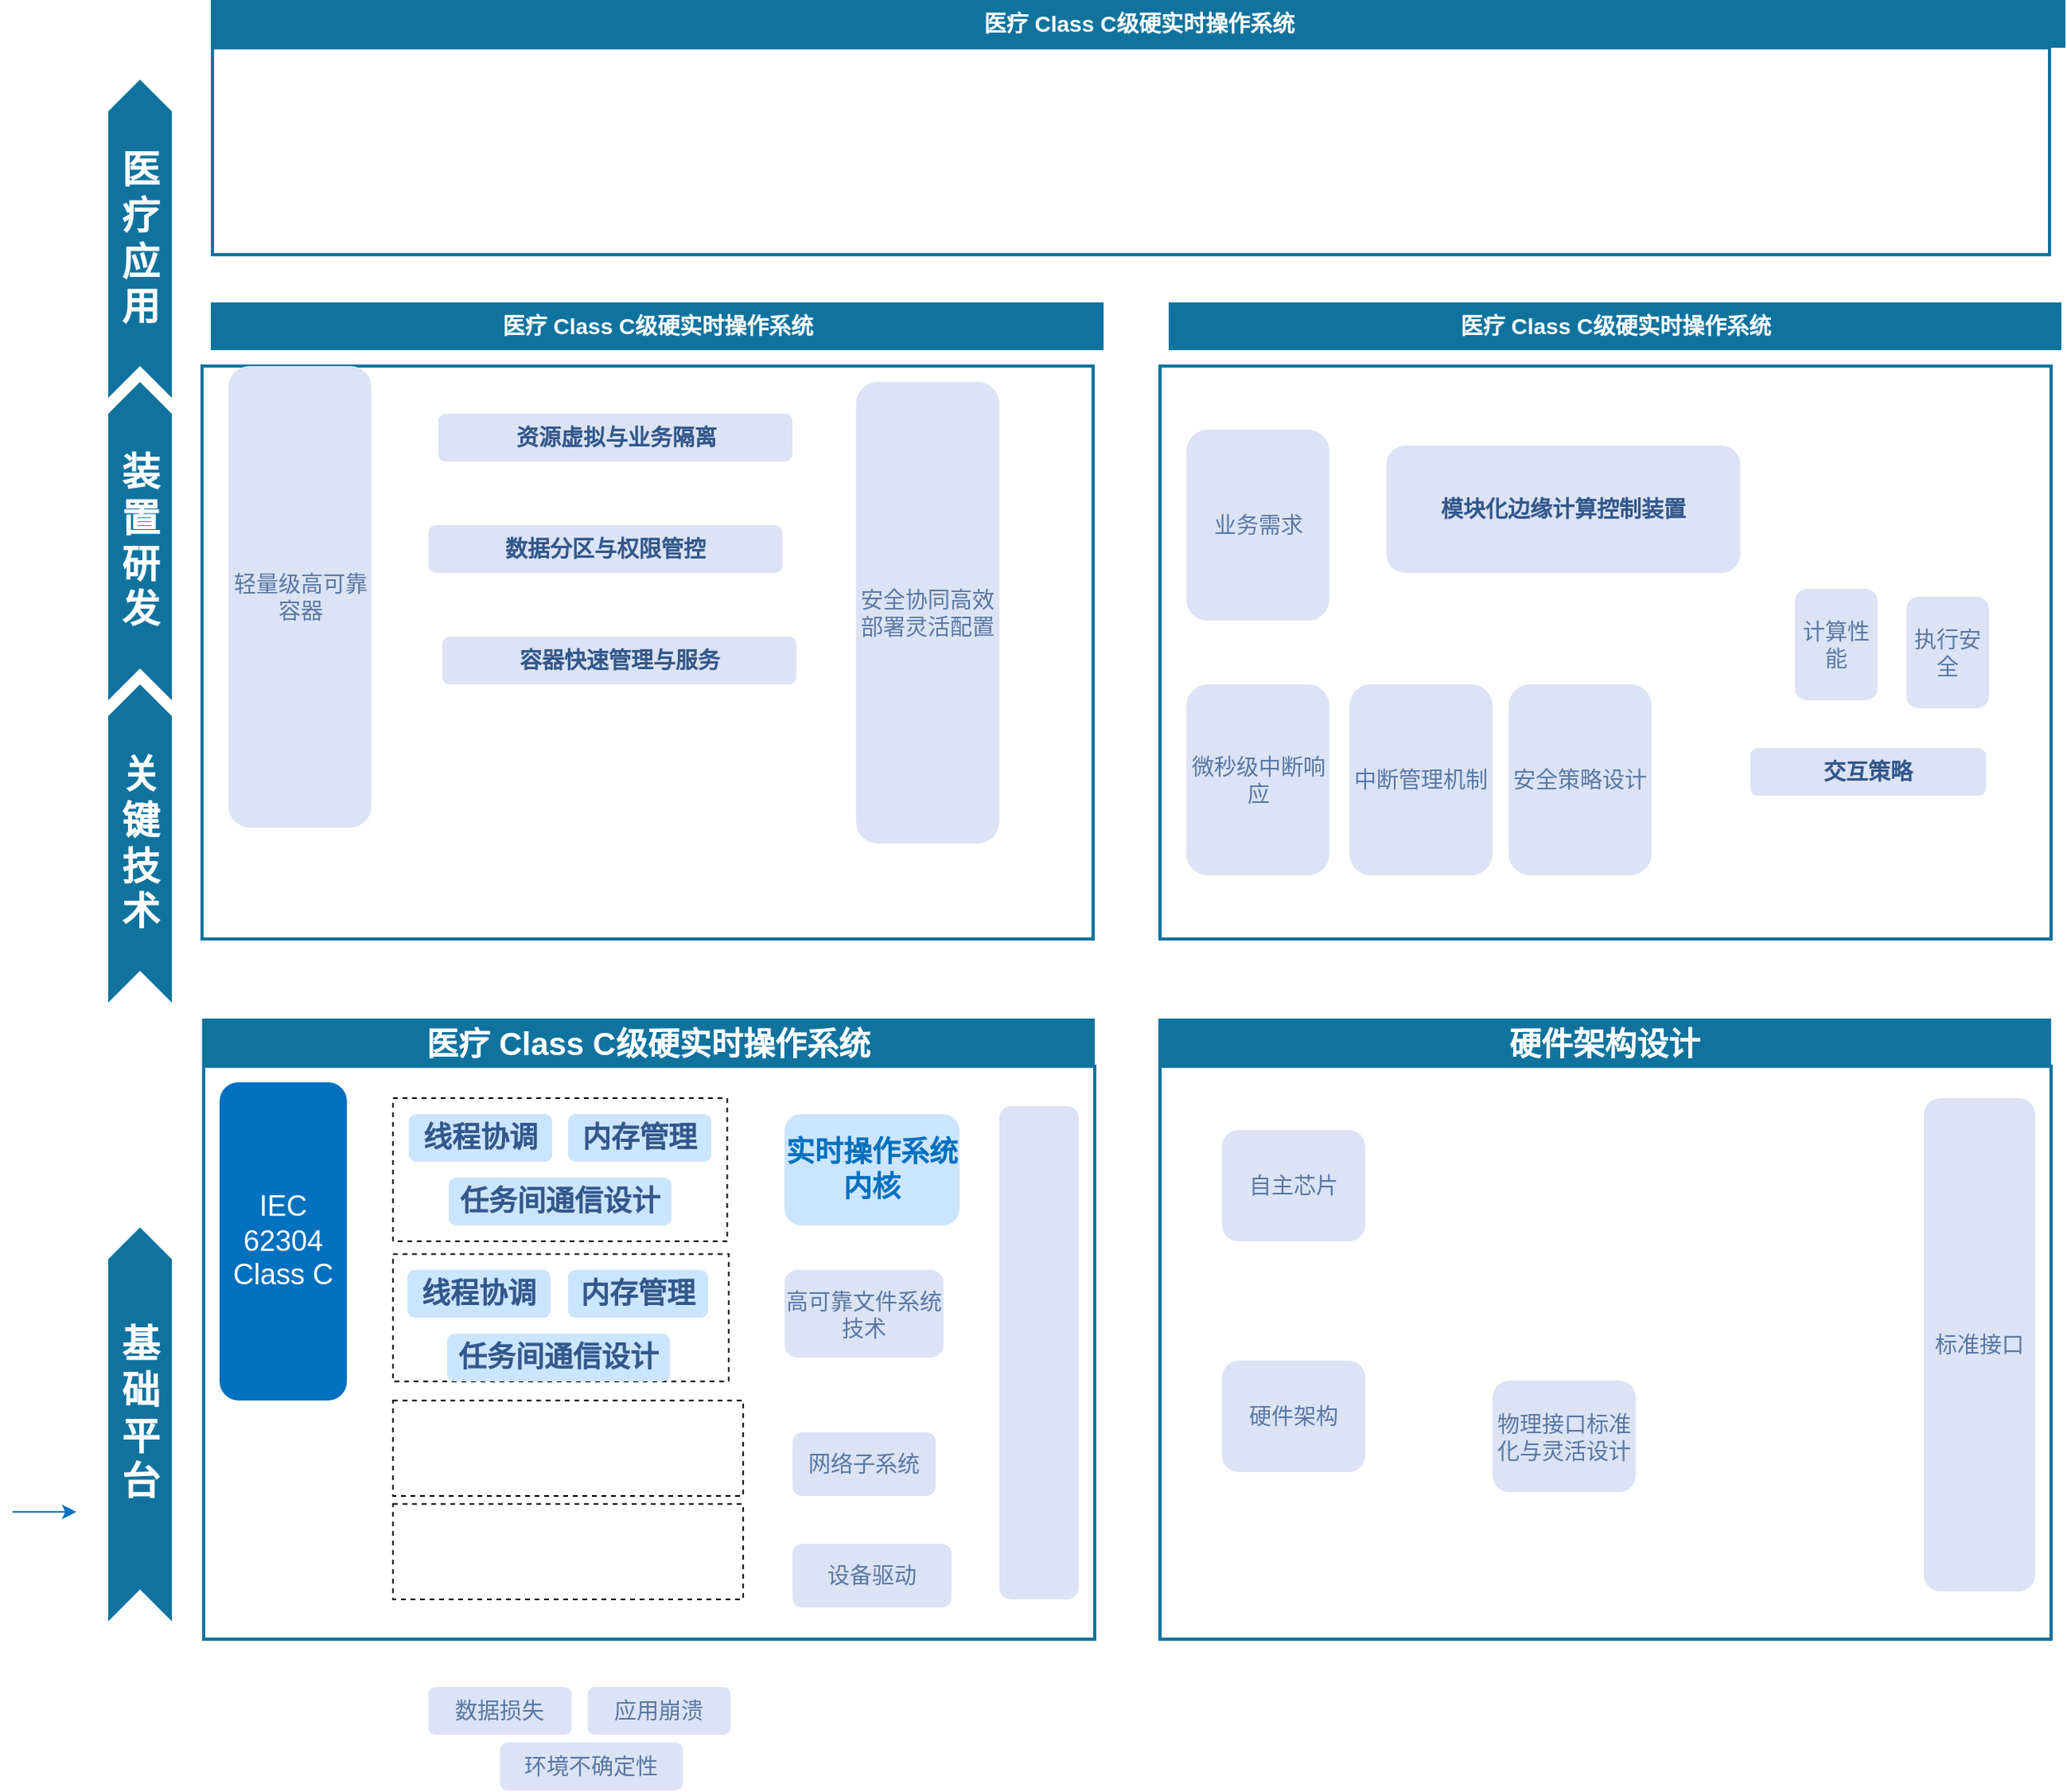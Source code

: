 <mxfile version="17.2.4" type="github" pages="2">
  <diagram id="nfGo_dEASCfMza-7uzMA" name="Page-1">
    <mxGraphModel dx="1570" dy="2079" grid="1" gridSize="10" guides="1" tooltips="1" connect="1" arrows="1" fold="1" page="1" pageScale="1" pageWidth="827" pageHeight="1169" math="0" shadow="0">
      <root>
        <mxCell id="0" />
        <mxCell id="1" parent="0" />
        <mxCell id="fsiCqrYENN0JWxtmwpdx-13" value="" style="rounded=0;whiteSpace=wrap;html=1;fontSize=14;fontColor=#FFFFFF;strokeColor=#10739E;strokeWidth=2;" vertex="1" parent="1">
          <mxGeometry x="200" y="400" width="560" height="360" as="geometry" />
        </mxCell>
        <mxCell id="fsiCqrYENN0JWxtmwpdx-4" value="" style="group" vertex="1" connectable="0" parent="1">
          <mxGeometry x="140" y="350" width="207.5" height="240" as="geometry" />
        </mxCell>
        <mxCell id="fsiCqrYENN0JWxtmwpdx-1" value="" style="html=1;shape=mxgraph.infographic.ribbonSimple;notch1=20;notch2=20;fillColor=#10739E;strokeColor=none;align=center;verticalAlign=middle;fontColor=#ffffff;fontSize=14;fontStyle=1;rotation=90;horizontal=1;direction=west;flipV=0;flipH=0;textDirection=rtl;" vertex="1" parent="fsiCqrYENN0JWxtmwpdx-4">
          <mxGeometry x="-103.75" y="255" width="247.5" height="40" as="geometry" />
        </mxCell>
        <mxCell id="fsiCqrYENN0JWxtmwpdx-2" value="&lt;font color=&quot;#ffffff&quot; size=&quot;1&quot;&gt;&lt;b style=&quot;font-size: 24px&quot;&gt;基础平台&lt;/b&gt;&lt;/font&gt;" style="text;html=1;strokeColor=none;fillColor=none;align=center;verticalAlign=middle;whiteSpace=wrap;rounded=0;" vertex="1" parent="fsiCqrYENN0JWxtmwpdx-4">
          <mxGeometry x="7.5" y="170" width="25" height="195" as="geometry" />
        </mxCell>
        <mxCell id="fsiCqrYENN0JWxtmwpdx-5" value="" style="group" vertex="1" connectable="0" parent="1">
          <mxGeometry x="140" y="160" width="40" height="200" as="geometry" />
        </mxCell>
        <mxCell id="fsiCqrYENN0JWxtmwpdx-6" value="" style="html=1;shape=mxgraph.infographic.ribbonSimple;notch1=20;notch2=20;fillColor=#10739E;strokeColor=none;align=center;verticalAlign=middle;fontColor=#ffffff;fontSize=14;fontStyle=1;rotation=90;horizontal=1;direction=west;flipV=0;flipH=0;textDirection=rtl;" vertex="1" parent="fsiCqrYENN0JWxtmwpdx-5">
          <mxGeometry x="-80" y="80" width="200" height="40" as="geometry" />
        </mxCell>
        <mxCell id="fsiCqrYENN0JWxtmwpdx-7" value="&lt;font color=&quot;#ffffff&quot; size=&quot;1&quot;&gt;&lt;b style=&quot;font-size: 24px&quot;&gt;关键技术&lt;/b&gt;&lt;/font&gt;" style="text;html=1;strokeColor=none;fillColor=none;align=center;verticalAlign=middle;whiteSpace=wrap;rounded=0;" vertex="1" parent="fsiCqrYENN0JWxtmwpdx-5">
          <mxGeometry x="7.5" y="45" width="25" height="110" as="geometry" />
        </mxCell>
        <mxCell id="fsiCqrYENN0JWxtmwpdx-14" value="&lt;font color=&quot;#ffffff&quot; size=&quot;1&quot;&gt;&lt;b style=&quot;font-size: 20px&quot;&gt;医疗 Class C级硬实时操作系统&lt;/b&gt;&lt;/font&gt;" style="rounded=0;whiteSpace=wrap;html=1;fontSize=14;fontColor=#000000;fillColor=#10739E;strokeColor=none;" vertex="1" parent="1">
          <mxGeometry x="199" y="370" width="561" height="30" as="geometry" />
        </mxCell>
        <mxCell id="fsiCqrYENN0JWxtmwpdx-15" value="" style="group" vertex="1" connectable="0" parent="1">
          <mxGeometry x="140" y="-220" width="40" height="200" as="geometry" />
        </mxCell>
        <mxCell id="fsiCqrYENN0JWxtmwpdx-16" value="" style="html=1;shape=mxgraph.infographic.ribbonSimple;notch1=20;notch2=20;fillColor=#10739E;strokeColor=none;align=center;verticalAlign=middle;fontColor=#ffffff;fontSize=14;fontStyle=1;rotation=90;horizontal=1;direction=west;flipV=0;flipH=0;textDirection=rtl;" vertex="1" parent="fsiCqrYENN0JWxtmwpdx-15">
          <mxGeometry x="-80" y="80" width="200" height="40" as="geometry" />
        </mxCell>
        <mxCell id="fsiCqrYENN0JWxtmwpdx-17" value="&lt;font color=&quot;#ffffff&quot; size=&quot;1&quot;&gt;&lt;b style=&quot;font-size: 24px&quot;&gt;医疗应用&lt;/b&gt;&lt;/font&gt;" style="text;html=1;strokeColor=none;fillColor=none;align=center;verticalAlign=middle;whiteSpace=wrap;rounded=0;" vertex="1" parent="fsiCqrYENN0JWxtmwpdx-15">
          <mxGeometry x="7.5" y="45" width="25" height="110" as="geometry" />
        </mxCell>
        <mxCell id="fsiCqrYENN0JWxtmwpdx-25" value="" style="rounded=0;whiteSpace=wrap;html=1;fontSize=14;fontColor=#000000;dashed=1;" vertex="1" parent="1">
          <mxGeometry x="319" y="420" width="210" height="90" as="geometry" />
        </mxCell>
        <mxCell id="fsiCqrYENN0JWxtmwpdx-27" value="&lt;font color=&quot;#33588b&quot; size=&quot;1&quot;&gt;&lt;b style=&quot;font-size: 18px&quot;&gt;线程协调&lt;/b&gt;&lt;/font&gt;" style="rounded=1;whiteSpace=wrap;html=1;dashed=1;fontSize=14;strokeColor=none;fillColor=#cce5ff;" vertex="1" parent="1">
          <mxGeometry x="329" y="430" width="90" height="30" as="geometry" />
        </mxCell>
        <mxCell id="fsiCqrYENN0JWxtmwpdx-30" value="" style="rounded=0;whiteSpace=wrap;html=1;fontSize=14;fontColor=#000000;dashed=1;" vertex="1" parent="1">
          <mxGeometry x="319" y="518" width="211" height="80" as="geometry" />
        </mxCell>
        <mxCell id="fsiCqrYENN0JWxtmwpdx-31" value="&lt;font color=&quot;#5978a4&quot;&gt;数据损失&lt;/font&gt;" style="rounded=1;whiteSpace=wrap;html=1;dashed=1;fontSize=14;strokeColor=none;fillColor=#DBE3F4;" vertex="1" parent="1">
          <mxGeometry x="341.25" y="790" width="90" height="30" as="geometry" />
        </mxCell>
        <mxCell id="fsiCqrYENN0JWxtmwpdx-32" value="&lt;font color=&quot;#5978a4&quot;&gt;应用崩溃&lt;/font&gt;" style="rounded=1;whiteSpace=wrap;html=1;dashed=1;fontSize=14;strokeColor=none;fillColor=#DBE3F4;" vertex="1" parent="1">
          <mxGeometry x="441.25" y="790" width="90" height="30" as="geometry" />
        </mxCell>
        <mxCell id="fsiCqrYENN0JWxtmwpdx-33" value="&lt;font color=&quot;#ffffff&quot; style=&quot;font-size: 18px&quot;&gt;IEC 62304 Class C&lt;/font&gt;" style="rounded=1;whiteSpace=wrap;html=1;dashed=1;fontSize=14;strokeColor=none;fillColor=#0070BF;" vertex="1" parent="1">
          <mxGeometry x="210" y="410" width="80" height="200" as="geometry" />
        </mxCell>
        <mxCell id="fsiCqrYENN0JWxtmwpdx-34" value="&lt;b&gt;&lt;font style=&quot;font-size: 18px&quot; color=&quot;#0070bf&quot;&gt;实时操作系统内核&lt;/font&gt;&lt;/b&gt;" style="rounded=1;whiteSpace=wrap;html=1;dashed=1;fontSize=14;strokeColor=none;fillColor=#cce5ff;" vertex="1" parent="1">
          <mxGeometry x="565" y="430" width="110" height="70" as="geometry" />
        </mxCell>
        <mxCell id="fsiCqrYENN0JWxtmwpdx-35" value="&lt;font color=&quot;#5978a4&quot;&gt;高可靠文件系统技术&lt;/font&gt;" style="rounded=1;whiteSpace=wrap;html=1;dashed=1;fontSize=14;strokeColor=none;fillColor=#DBE3F4;" vertex="1" parent="1">
          <mxGeometry x="565" y="528" width="100" height="55" as="geometry" />
        </mxCell>
        <mxCell id="fsiCqrYENN0JWxtmwpdx-36" value="&lt;font color=&quot;#5978a4&quot;&gt;网络子系统&lt;/font&gt;" style="rounded=1;whiteSpace=wrap;html=1;dashed=1;fontSize=14;strokeColor=none;fillColor=#DBE3F4;" vertex="1" parent="1">
          <mxGeometry x="570" y="630" width="90" height="40" as="geometry" />
        </mxCell>
        <mxCell id="fsiCqrYENN0JWxtmwpdx-37" value="" style="rounded=1;whiteSpace=wrap;html=1;dashed=1;fontSize=14;strokeColor=none;fillColor=#DBE3F4;" vertex="1" parent="1">
          <mxGeometry x="700" y="425" width="50" height="310" as="geometry" />
        </mxCell>
        <mxCell id="fsiCqrYENN0JWxtmwpdx-38" value="" style="rounded=0;whiteSpace=wrap;html=1;fontSize=14;fontColor=#000000;dashed=1;" vertex="1" parent="1">
          <mxGeometry x="319" y="610" width="220" height="60" as="geometry" />
        </mxCell>
        <mxCell id="fsiCqrYENN0JWxtmwpdx-40" value="&lt;font color=&quot;#5978a4&quot;&gt;环境不确定性&lt;/font&gt;" style="rounded=1;whiteSpace=wrap;html=1;dashed=1;fontSize=14;strokeColor=none;fillColor=#DBE3F4;" vertex="1" parent="1">
          <mxGeometry x="386.25" y="825" width="115" height="30" as="geometry" />
        </mxCell>
        <mxCell id="fsiCqrYENN0JWxtmwpdx-41" value="&lt;font color=&quot;#5978a4&quot;&gt;设备驱动&lt;/font&gt;" style="rounded=1;whiteSpace=wrap;html=1;dashed=1;fontSize=14;strokeColor=none;fillColor=#DBE3F4;" vertex="1" parent="1">
          <mxGeometry x="570" y="700" width="100" height="40" as="geometry" />
        </mxCell>
        <mxCell id="fsiCqrYENN0JWxtmwpdx-42" value="" style="rounded=0;whiteSpace=wrap;html=1;fontSize=14;fontColor=#000000;dashed=1;" vertex="1" parent="1">
          <mxGeometry x="319" y="675" width="220" height="60" as="geometry" />
        </mxCell>
        <mxCell id="fsiCqrYENN0JWxtmwpdx-43" value="" style="rounded=0;whiteSpace=wrap;html=1;fontSize=14;fontColor=#FFFFFF;strokeColor=#10739E;strokeWidth=2;" vertex="1" parent="1">
          <mxGeometry x="801" y="400" width="560" height="360" as="geometry" />
        </mxCell>
        <mxCell id="fsiCqrYENN0JWxtmwpdx-44" value="&lt;font color=&quot;#ffffff&quot; size=&quot;1&quot;&gt;&lt;b style=&quot;font-size: 20px&quot;&gt;硬件架构设计&lt;/b&gt;&lt;/font&gt;" style="rounded=0;whiteSpace=wrap;html=1;fontSize=14;fontColor=#000000;fillColor=#10739E;strokeColor=none;" vertex="1" parent="1">
          <mxGeometry x="800" y="370" width="561" height="30" as="geometry" />
        </mxCell>
        <mxCell id="fsiCqrYENN0JWxtmwpdx-56" value="&lt;font color=&quot;#5978a4&quot;&gt;标准接口&lt;/font&gt;" style="rounded=1;whiteSpace=wrap;html=1;dashed=1;fontSize=14;strokeColor=none;fillColor=#DBE3F4;" vertex="1" parent="1">
          <mxGeometry x="1281" y="420" width="70" height="310" as="geometry" />
        </mxCell>
        <mxCell id="fsiCqrYENN0JWxtmwpdx-61" value="&lt;font color=&quot;#5978a4&quot;&gt;自主芯片&lt;/font&gt;" style="rounded=1;whiteSpace=wrap;html=1;dashed=1;fontSize=14;strokeColor=none;fillColor=#DBE3F4;" vertex="1" parent="1">
          <mxGeometry x="840" y="440" width="90" height="70" as="geometry" />
        </mxCell>
        <mxCell id="fsiCqrYENN0JWxtmwpdx-62" value="&lt;font color=&quot;#5978a4&quot;&gt;硬件架构&lt;/font&gt;" style="rounded=1;whiteSpace=wrap;html=1;dashed=1;fontSize=14;strokeColor=none;fillColor=#DBE3F4;" vertex="1" parent="1">
          <mxGeometry x="840" y="585" width="90" height="70" as="geometry" />
        </mxCell>
        <mxCell id="fsiCqrYENN0JWxtmwpdx-63" value="&lt;font color=&quot;#5978a4&quot;&gt;物理接口标准化与灵活设计&lt;/font&gt;" style="rounded=1;whiteSpace=wrap;html=1;dashed=1;fontSize=14;strokeColor=none;fillColor=#DBE3F4;" vertex="1" parent="1">
          <mxGeometry x="1010" y="597.5" width="90" height="70" as="geometry" />
        </mxCell>
        <mxCell id="fsiCqrYENN0JWxtmwpdx-65" value="" style="rounded=0;whiteSpace=wrap;html=1;fontSize=14;fontColor=#FFFFFF;strokeColor=#10739E;strokeWidth=2;" vertex="1" parent="1">
          <mxGeometry x="199" y="-40" width="560" height="360" as="geometry" />
        </mxCell>
        <mxCell id="fsiCqrYENN0JWxtmwpdx-66" value="&lt;font color=&quot;#ffffff&quot;&gt;&lt;b&gt;医疗 Class C级硬实时操作系统&lt;/b&gt;&lt;/font&gt;" style="rounded=0;whiteSpace=wrap;html=1;fontSize=14;fontColor=#000000;fillColor=#10739E;strokeColor=none;" vertex="1" parent="1">
          <mxGeometry x="204.5" y="-80" width="561" height="30" as="geometry" />
        </mxCell>
        <mxCell id="fsiCqrYENN0JWxtmwpdx-74" value="&lt;font color=&quot;#5978a4&quot;&gt;轻量级高可靠容器&lt;/font&gt;" style="rounded=1;whiteSpace=wrap;html=1;dashed=1;fontSize=14;strokeColor=none;fillColor=#DBE3F4;" vertex="1" parent="1">
          <mxGeometry x="215.5" y="-40" width="90" height="290" as="geometry" />
        </mxCell>
        <mxCell id="fsiCqrYENN0JWxtmwpdx-83" value="&lt;font color=&quot;#33588b&quot;&gt;&lt;b&gt;资源虚拟与业务隔离&lt;/b&gt;&lt;/font&gt;" style="rounded=1;whiteSpace=wrap;html=1;dashed=1;fontSize=14;strokeColor=none;fillColor=#DBE3F4;" vertex="1" parent="1">
          <mxGeometry x="347.5" y="-10" width="222.5" height="30" as="geometry" />
        </mxCell>
        <mxCell id="fsiCqrYENN0JWxtmwpdx-84" value="&lt;font color=&quot;#33588b&quot;&gt;&lt;b&gt;数据分区与权限管控&lt;/b&gt;&lt;/font&gt;" style="rounded=1;whiteSpace=wrap;html=1;dashed=1;fontSize=14;strokeColor=none;fillColor=#DBE3F4;" vertex="1" parent="1">
          <mxGeometry x="341.25" y="60" width="222.5" height="30" as="geometry" />
        </mxCell>
        <mxCell id="fsiCqrYENN0JWxtmwpdx-85" value="&lt;font color=&quot;#33588b&quot;&gt;&lt;b&gt;容器快速管理与服务&lt;/b&gt;&lt;/font&gt;" style="rounded=1;whiteSpace=wrap;html=1;dashed=1;fontSize=14;strokeColor=none;fillColor=#DBE3F4;" vertex="1" parent="1">
          <mxGeometry x="350" y="130" width="222.5" height="30" as="geometry" />
        </mxCell>
        <mxCell id="fsiCqrYENN0JWxtmwpdx-86" value="&lt;font color=&quot;#5978a4&quot;&gt;安全协同高效部署灵活配置&lt;/font&gt;" style="rounded=1;whiteSpace=wrap;html=1;dashed=1;fontSize=14;strokeColor=none;fillColor=#DBE3F4;" vertex="1" parent="1">
          <mxGeometry x="610" y="-30" width="90" height="290" as="geometry" />
        </mxCell>
        <mxCell id="fsiCqrYENN0JWxtmwpdx-87" value="" style="rounded=0;whiteSpace=wrap;html=1;fontSize=14;fontColor=#FFFFFF;strokeColor=#10739E;strokeWidth=2;" vertex="1" parent="1">
          <mxGeometry x="801" y="-40" width="560" height="360" as="geometry" />
        </mxCell>
        <mxCell id="fsiCqrYENN0JWxtmwpdx-88" value="&lt;font color=&quot;#ffffff&quot;&gt;&lt;b&gt;医疗 Class C级硬实时操作系统&lt;/b&gt;&lt;/font&gt;" style="rounded=0;whiteSpace=wrap;html=1;fontSize=14;fontColor=#000000;fillColor=#10739E;strokeColor=none;" vertex="1" parent="1">
          <mxGeometry x="806.5" y="-80" width="561" height="30" as="geometry" />
        </mxCell>
        <mxCell id="fsiCqrYENN0JWxtmwpdx-89" value="&lt;font color=&quot;#5978a4&quot;&gt;业务需求&lt;/font&gt;" style="rounded=1;whiteSpace=wrap;html=1;dashed=1;fontSize=14;strokeColor=none;fillColor=#DBE3F4;" vertex="1" parent="1">
          <mxGeometry x="817.5" width="90" height="120" as="geometry" />
        </mxCell>
        <mxCell id="fsiCqrYENN0JWxtmwpdx-91" value="&lt;font color=&quot;#33588b&quot;&gt;&lt;b&gt;模块化边缘计算控制装置&lt;/b&gt;&lt;/font&gt;" style="rounded=1;whiteSpace=wrap;html=1;dashed=1;fontSize=14;strokeColor=none;fillColor=#DBE3F4;" vertex="1" parent="1">
          <mxGeometry x="943.25" y="10" width="222.5" height="80" as="geometry" />
        </mxCell>
        <mxCell id="fsiCqrYENN0JWxtmwpdx-92" value="&lt;font color=&quot;#33588b&quot;&gt;&lt;b&gt;交互策略&lt;/b&gt;&lt;/font&gt;" style="rounded=1;whiteSpace=wrap;html=1;dashed=1;fontSize=14;strokeColor=none;fillColor=#DBE3F4;" vertex="1" parent="1">
          <mxGeometry x="1172" y="200" width="148" height="30" as="geometry" />
        </mxCell>
        <mxCell id="fsiCqrYENN0JWxtmwpdx-93" value="&lt;font color=&quot;#5978a4&quot;&gt;计算性能&lt;/font&gt;" style="rounded=1;whiteSpace=wrap;html=1;dashed=1;fontSize=14;strokeColor=none;fillColor=#DBE3F4;" vertex="1" parent="1">
          <mxGeometry x="1200" y="100" width="52" height="70" as="geometry" />
        </mxCell>
        <mxCell id="fsiCqrYENN0JWxtmwpdx-94" value="" style="rounded=0;whiteSpace=wrap;html=1;fontSize=14;fontColor=#FFFFFF;strokeColor=#10739E;strokeWidth=2;" vertex="1" parent="1">
          <mxGeometry x="205.5" y="-240" width="1154.5" height="130" as="geometry" />
        </mxCell>
        <mxCell id="fsiCqrYENN0JWxtmwpdx-95" value="&lt;font color=&quot;#ffffff&quot;&gt;&lt;b&gt;医疗 Class C级硬实时操作系统&lt;/b&gt;&lt;/font&gt;" style="rounded=0;whiteSpace=wrap;html=1;fontSize=14;fontColor=#000000;fillColor=#10739E;strokeColor=none;" vertex="1" parent="1">
          <mxGeometry x="204.5" y="-270" width="1165.5" height="30" as="geometry" />
        </mxCell>
        <mxCell id="fsiCqrYENN0JWxtmwpdx-99" value="&lt;font color=&quot;#5978a4&quot;&gt;微秒级中断响应&lt;/font&gt;" style="rounded=1;whiteSpace=wrap;html=1;dashed=1;fontSize=14;strokeColor=none;fillColor=#DBE3F4;" vertex="1" parent="1">
          <mxGeometry x="817.5" y="160" width="90" height="120" as="geometry" />
        </mxCell>
        <mxCell id="fsiCqrYENN0JWxtmwpdx-100" value="&lt;font color=&quot;#5978a4&quot;&gt;中断管理机制&lt;/font&gt;" style="rounded=1;whiteSpace=wrap;html=1;dashed=1;fontSize=14;strokeColor=none;fillColor=#DBE3F4;" vertex="1" parent="1">
          <mxGeometry x="920" y="160" width="90" height="120" as="geometry" />
        </mxCell>
        <mxCell id="fsiCqrYENN0JWxtmwpdx-101" value="&lt;font color=&quot;#5978a4&quot;&gt;安全策略设计&lt;/font&gt;" style="rounded=1;whiteSpace=wrap;html=1;dashed=1;fontSize=14;strokeColor=none;fillColor=#DBE3F4;" vertex="1" parent="1">
          <mxGeometry x="1020" y="160" width="90" height="120" as="geometry" />
        </mxCell>
        <mxCell id="fsiCqrYENN0JWxtmwpdx-102" value="&lt;font color=&quot;#5978a4&quot;&gt;执行安全&lt;/font&gt;" style="rounded=1;whiteSpace=wrap;html=1;dashed=1;fontSize=14;strokeColor=none;fillColor=#DBE3F4;" vertex="1" parent="1">
          <mxGeometry x="1270" y="105" width="52" height="70" as="geometry" />
        </mxCell>
        <mxCell id="fsiCqrYENN0JWxtmwpdx-106" value="" style="group" vertex="1" connectable="0" parent="1">
          <mxGeometry x="140" y="-30" width="40" height="200" as="geometry" />
        </mxCell>
        <mxCell id="fsiCqrYENN0JWxtmwpdx-107" value="" style="html=1;shape=mxgraph.infographic.ribbonSimple;notch1=20;notch2=20;fillColor=#10739E;strokeColor=none;align=center;verticalAlign=middle;fontColor=#ffffff;fontSize=14;fontStyle=1;rotation=90;horizontal=1;direction=west;flipV=0;flipH=0;textDirection=rtl;" vertex="1" parent="fsiCqrYENN0JWxtmwpdx-106">
          <mxGeometry x="-80" y="80" width="200" height="40" as="geometry" />
        </mxCell>
        <mxCell id="fsiCqrYENN0JWxtmwpdx-108" value="&lt;font color=&quot;#ffffff&quot; size=&quot;1&quot;&gt;&lt;b style=&quot;font-size: 24px&quot;&gt;装置研发&lt;/b&gt;&lt;/font&gt;" style="text;html=1;strokeColor=none;fillColor=none;align=center;verticalAlign=middle;whiteSpace=wrap;rounded=0;" vertex="1" parent="fsiCqrYENN0JWxtmwpdx-106">
          <mxGeometry x="7.5" y="45" width="25" height="110" as="geometry" />
        </mxCell>
        <mxCell id="fsiCqrYENN0JWxtmwpdx-109" value="&lt;font color=&quot;#33588b&quot; size=&quot;1&quot;&gt;&lt;b style=&quot;font-size: 18px&quot;&gt;内存管理&lt;/b&gt;&lt;/font&gt;" style="rounded=1;whiteSpace=wrap;html=1;dashed=1;fontSize=14;strokeColor=none;fillColor=#cce5ff;" vertex="1" parent="1">
          <mxGeometry x="429" y="430" width="90" height="30" as="geometry" />
        </mxCell>
        <mxCell id="fsiCqrYENN0JWxtmwpdx-110" value="&lt;font color=&quot;#33588b&quot; size=&quot;1&quot;&gt;&lt;b style=&quot;font-size: 18px&quot;&gt;任务间通信设计&lt;/b&gt;&lt;/font&gt;" style="rounded=1;whiteSpace=wrap;html=1;dashed=1;fontSize=14;strokeColor=none;fillColor=#cce5ff;" vertex="1" parent="1">
          <mxGeometry x="354" y="470" width="140" height="30" as="geometry" />
        </mxCell>
        <mxCell id="fsiCqrYENN0JWxtmwpdx-112" value="" style="endArrow=classic;html=1;rounded=0;fontSize=18;fontColor=#0070BF;strokeColor=#0070BF;" edge="1" parent="1">
          <mxGeometry width="50" height="50" relative="1" as="geometry">
            <mxPoint x="80" y="680" as="sourcePoint" />
            <mxPoint x="120" y="680" as="targetPoint" />
          </mxGeometry>
        </mxCell>
        <mxCell id="fsiCqrYENN0JWxtmwpdx-113" value="&lt;font color=&quot;#33588b&quot; size=&quot;1&quot;&gt;&lt;b style=&quot;font-size: 18px&quot;&gt;线程协调&lt;/b&gt;&lt;/font&gt;" style="rounded=1;whiteSpace=wrap;html=1;dashed=1;fontSize=14;strokeColor=none;fillColor=#cce5ff;" vertex="1" parent="1">
          <mxGeometry x="328" y="528" width="90" height="30" as="geometry" />
        </mxCell>
        <mxCell id="fsiCqrYENN0JWxtmwpdx-114" value="&lt;font color=&quot;#33588b&quot; size=&quot;1&quot;&gt;&lt;b style=&quot;font-size: 18px&quot;&gt;内存管理&lt;/b&gt;&lt;/font&gt;" style="rounded=1;whiteSpace=wrap;html=1;dashed=1;fontSize=14;strokeColor=none;fillColor=#cce5ff;" vertex="1" parent="1">
          <mxGeometry x="429" y="528" width="88" height="30" as="geometry" />
        </mxCell>
        <mxCell id="fsiCqrYENN0JWxtmwpdx-115" value="&lt;font color=&quot;#33588b&quot; size=&quot;1&quot;&gt;&lt;b style=&quot;font-size: 18px&quot;&gt;任务间通信设计&lt;/b&gt;&lt;/font&gt;" style="rounded=1;whiteSpace=wrap;html=1;dashed=1;fontSize=14;strokeColor=none;fillColor=#cce5ff;" vertex="1" parent="1">
          <mxGeometry x="353" y="568" width="140" height="30" as="geometry" />
        </mxCell>
      </root>
    </mxGraphModel>
  </diagram>
  <diagram id="XsHrLDSfVizSwgDtlOfz" name="总体架构">
    <mxGraphModel dx="1245" dy="721" grid="1" gridSize="10" guides="1" tooltips="1" connect="1" arrows="1" fold="1" page="1" pageScale="1" pageWidth="827" pageHeight="1169" math="0" shadow="0">
      <root>
        <mxCell id="0" />
        <mxCell id="1" parent="0" />
        <mxCell id="JdBTpKA2gSGN_fg3w0tY-1" value="" style="rounded=0;whiteSpace=wrap;html=1;fontSize=14;fontColor=#FFFFFF;strokeColor=#10739E;strokeWidth=2;" vertex="1" parent="1">
          <mxGeometry x="200" y="400" width="560" height="360" as="geometry" />
        </mxCell>
        <mxCell id="JdBTpKA2gSGN_fg3w0tY-2" value="&lt;font color=&quot;#ffffff&quot; size=&quot;1&quot;&gt;&lt;b style=&quot;font-size: 20px&quot;&gt;医疗 Class C级硬实时操作系统&lt;/b&gt;&lt;/font&gt;" style="rounded=0;whiteSpace=wrap;html=1;fontSize=14;fontColor=#000000;fillColor=#10739E;strokeColor=none;" vertex="1" parent="1">
          <mxGeometry x="199" y="370" width="561" height="30" as="geometry" />
        </mxCell>
        <mxCell id="JdBTpKA2gSGN_fg3w0tY-3" value="" style="rounded=0;whiteSpace=wrap;html=1;fontSize=14;fontColor=#000000;dashed=1;" vertex="1" parent="1">
          <mxGeometry x="319" y="420" width="210" height="90" as="geometry" />
        </mxCell>
        <mxCell id="JdBTpKA2gSGN_fg3w0tY-4" value="&lt;font color=&quot;#33588b&quot; size=&quot;1&quot;&gt;&lt;b style=&quot;font-size: 18px&quot;&gt;线程协调&lt;/b&gt;&lt;/font&gt;" style="rounded=1;whiteSpace=wrap;html=1;dashed=1;fontSize=14;strokeColor=none;fillColor=#cce5ff;" vertex="1" parent="1">
          <mxGeometry x="329" y="430" width="90" height="30" as="geometry" />
        </mxCell>
        <mxCell id="JdBTpKA2gSGN_fg3w0tY-5" value="" style="rounded=0;whiteSpace=wrap;html=1;fontSize=14;fontColor=#000000;dashed=1;" vertex="1" parent="1">
          <mxGeometry x="319" y="518" width="211" height="80" as="geometry" />
        </mxCell>
        <mxCell id="JdBTpKA2gSGN_fg3w0tY-6" value="&lt;font color=&quot;#ffffff&quot; style=&quot;font-size: 18px&quot;&gt;IEC 62304 Class C&lt;/font&gt;" style="rounded=1;whiteSpace=wrap;html=1;dashed=1;fontSize=14;strokeColor=none;fillColor=#0070BF;" vertex="1" parent="1">
          <mxGeometry x="210" y="410" width="100" height="290" as="geometry" />
        </mxCell>
        <mxCell id="JdBTpKA2gSGN_fg3w0tY-7" value="&lt;b&gt;&lt;font style=&quot;font-size: 18px&quot; color=&quot;#0070bf&quot;&gt;实时操作系统内核&lt;/font&gt;&lt;/b&gt;" style="rounded=1;whiteSpace=wrap;html=1;dashed=1;fontSize=14;strokeColor=none;fillColor=#cce5ff;" vertex="1" parent="1">
          <mxGeometry x="565" y="430" width="110" height="70" as="geometry" />
        </mxCell>
        <mxCell id="JdBTpKA2gSGN_fg3w0tY-8" value="&lt;font color=&quot;#5978a4&quot;&gt;高可靠文件系统技术&lt;/font&gt;" style="rounded=1;whiteSpace=wrap;html=1;dashed=1;fontSize=14;strokeColor=none;fillColor=#DBE3F4;" vertex="1" parent="1">
          <mxGeometry x="565" y="528" width="100" height="55" as="geometry" />
        </mxCell>
        <mxCell id="JdBTpKA2gSGN_fg3w0tY-9" value="&lt;font color=&quot;#5978a4&quot;&gt;网络子系统&lt;/font&gt;" style="rounded=1;whiteSpace=wrap;html=1;dashed=1;fontSize=14;strokeColor=none;fillColor=#DBE3F4;" vertex="1" parent="1">
          <mxGeometry x="840" y="478" width="90" height="40" as="geometry" />
        </mxCell>
        <mxCell id="JdBTpKA2gSGN_fg3w0tY-10" value="" style="rounded=1;whiteSpace=wrap;html=1;dashed=1;fontSize=14;strokeColor=none;fillColor=#DBE3F4;" vertex="1" parent="1">
          <mxGeometry x="700" y="425" width="50" height="310" as="geometry" />
        </mxCell>
        <mxCell id="JdBTpKA2gSGN_fg3w0tY-12" value="&lt;font color=&quot;#5978a4&quot;&gt;Hardware&lt;/font&gt;" style="rounded=1;whiteSpace=wrap;html=1;dashed=1;fontSize=14;strokeColor=none;fillColor=#DBE3F4;" vertex="1" parent="1">
          <mxGeometry x="220" y="710" width="469" height="30" as="geometry" />
        </mxCell>
        <mxCell id="JdBTpKA2gSGN_fg3w0tY-14" value="&lt;font color=&quot;#33588b&quot; size=&quot;1&quot;&gt;&lt;b style=&quot;font-size: 18px&quot;&gt;内存管理&lt;/b&gt;&lt;/font&gt;" style="rounded=1;whiteSpace=wrap;html=1;dashed=1;fontSize=14;strokeColor=none;fillColor=#cce5ff;" vertex="1" parent="1">
          <mxGeometry x="429" y="430" width="90" height="30" as="geometry" />
        </mxCell>
        <mxCell id="JdBTpKA2gSGN_fg3w0tY-15" value="&lt;font color=&quot;#33588b&quot; size=&quot;1&quot;&gt;&lt;b style=&quot;font-size: 18px&quot;&gt;任务间通信设计&lt;/b&gt;&lt;/font&gt;" style="rounded=1;whiteSpace=wrap;html=1;dashed=1;fontSize=14;strokeColor=none;fillColor=#cce5ff;" vertex="1" parent="1">
          <mxGeometry x="354" y="470" width="140" height="30" as="geometry" />
        </mxCell>
        <mxCell id="JdBTpKA2gSGN_fg3w0tY-16" value="&lt;font color=&quot;#33588b&quot; size=&quot;1&quot;&gt;&lt;b style=&quot;font-size: 18px&quot;&gt;线程协调&lt;/b&gt;&lt;/font&gt;" style="rounded=1;whiteSpace=wrap;html=1;dashed=1;fontSize=14;strokeColor=none;fillColor=#cce5ff;" vertex="1" parent="1">
          <mxGeometry x="328" y="528" width="90" height="30" as="geometry" />
        </mxCell>
        <mxCell id="JdBTpKA2gSGN_fg3w0tY-17" value="&lt;font color=&quot;#33588b&quot; size=&quot;1&quot;&gt;&lt;b style=&quot;font-size: 18px&quot;&gt;内存管理&lt;/b&gt;&lt;/font&gt;" style="rounded=1;whiteSpace=wrap;html=1;dashed=1;fontSize=14;strokeColor=none;fillColor=#cce5ff;" vertex="1" parent="1">
          <mxGeometry x="429" y="528" width="88" height="30" as="geometry" />
        </mxCell>
        <mxCell id="JdBTpKA2gSGN_fg3w0tY-18" value="&lt;font color=&quot;#33588b&quot; size=&quot;1&quot;&gt;&lt;b style=&quot;font-size: 18px&quot;&gt;任务间通信设计&lt;/b&gt;&lt;/font&gt;" style="rounded=1;whiteSpace=wrap;html=1;dashed=1;fontSize=14;strokeColor=none;fillColor=#cce5ff;" vertex="1" parent="1">
          <mxGeometry x="353" y="568" width="140" height="30" as="geometry" />
        </mxCell>
        <mxCell id="JdBTpKA2gSGN_fg3w0tY-19" value="&lt;font color=&quot;#5978a4&quot;&gt;BSP &amp;amp; Drivers&lt;/font&gt;" style="rounded=1;whiteSpace=wrap;html=1;dashed=1;fontSize=14;strokeColor=none;fillColor=#DBE3F4;" vertex="1" parent="1">
          <mxGeometry x="319" y="680" width="370" height="20" as="geometry" />
        </mxCell>
        <mxCell id="JdBTpKA2gSGN_fg3w0tY-20" value="" style="rounded=1;whiteSpace=wrap;html=1;dashed=1;fontSize=14;strokeColor=none;fillColor=#DBE3F4;" vertex="1" parent="1">
          <mxGeometry x="319" y="630" width="370" height="40" as="geometry" />
        </mxCell>
        <mxCell id="JdBTpKA2gSGN_fg3w0tY-21" value="" style="endArrow=none;html=1;strokeWidth=3;strokeColor=#CCCCCC;labelBackgroundColor=none;fontSize=16;rounded=0;fontColor=#0070BF;" edge="1" source="JdBTpKA2gSGN_fg3w0tY-22" target="JdBTpKA2gSGN_fg3w0tY-23" parent="1">
          <mxGeometry relative="1" as="geometry" />
        </mxCell>
        <mxCell id="JdBTpKA2gSGN_fg3w0tY-22" value="" style="ellipse;whiteSpace=wrap;html=1;aspect=fixed;shadow=0;fillColor=none;strokeColor=#333333;fontSize=16;align=center;strokeWidth=2;dashed=1;fontColor=#0070BF;" vertex="1" parent="1">
          <mxGeometry x="1061" y="600" width="12" height="12" as="geometry" />
        </mxCell>
        <mxCell id="JdBTpKA2gSGN_fg3w0tY-23" value="" style="ellipse;whiteSpace=wrap;html=1;aspect=fixed;shadow=0;fillColor=none;strokeColor=#333333;fontSize=16;align=center;strokeWidth=2;dashed=1;fontColor=#0070BF;" vertex="1" parent="1">
          <mxGeometry x="1061" y="1098" width="12" height="12" as="geometry" />
        </mxCell>
        <mxCell id="JdBTpKA2gSGN_fg3w0tY-24" value="" style="verticalLabelPosition=middle;verticalAlign=middle;html=1;shape=mxgraph.infographic.circularCallout2;dy=15;strokeColor=#10739E;labelPosition=center;align=center;fontColor=#10739E;fontStyle=1;fontSize=24;shadow=0;direction=north;dashed=1;fillColor=default;" vertex="1" parent="1">
          <mxGeometry x="827" y="630" width="246" height="60" as="geometry" />
        </mxCell>
        <mxCell id="JdBTpKA2gSGN_fg3w0tY-25" value="" style="verticalLabelPosition=middle;verticalAlign=middle;html=1;shape=mxgraph.infographic.circularCallout2;dy=15;strokeColor=#F2931E;labelPosition=center;align=center;fontColor=#F2931E;fontStyle=1;fontSize=24;shadow=0;direction=north;flipH=1;dashed=1;fillColor=default;" vertex="1" parent="1">
          <mxGeometry x="1061" y="700" width="246" height="60" as="geometry" />
        </mxCell>
        <mxCell id="JdBTpKA2gSGN_fg3w0tY-26" value="" style="verticalLabelPosition=middle;verticalAlign=middle;html=1;shape=mxgraph.infographic.circularCallout2;dy=15;strokeColor=#AE4132;labelPosition=center;align=center;fontColor=#10739E;fontStyle=1;fontSize=24;shadow=0;direction=north;dashed=1;fillColor=default;" vertex="1" parent="1">
          <mxGeometry x="827" y="770" width="246" height="60" as="geometry" />
        </mxCell>
        <mxCell id="JdBTpKA2gSGN_fg3w0tY-27" value="" style="verticalLabelPosition=middle;verticalAlign=middle;html=1;shape=mxgraph.infographic.circularCallout2;dy=15;strokeColor=#23445D;labelPosition=center;align=center;fontColor=#10739E;fontStyle=1;fontSize=24;shadow=0;direction=north;flipH=1;dashed=1;fillColor=default;" vertex="1" parent="1">
          <mxGeometry x="1061" y="840" width="246" height="60" as="geometry" />
        </mxCell>
        <mxCell id="JdBTpKA2gSGN_fg3w0tY-28" value="" style="verticalLabelPosition=middle;verticalAlign=middle;html=1;shape=mxgraph.infographic.circularCallout2;dy=15;strokeColor=#12AAB5;labelPosition=center;align=center;fontColor=#10739E;fontStyle=1;fontSize=24;shadow=0;direction=north;dashed=1;fillColor=default;" vertex="1" parent="1">
          <mxGeometry x="827" y="910" width="246" height="60" as="geometry" />
        </mxCell>
        <mxCell id="JdBTpKA2gSGN_fg3w0tY-29" value="" style="verticalLabelPosition=middle;verticalAlign=middle;html=1;shape=mxgraph.infographic.circularCallout2;dy=15;strokeColor=#56517E;labelPosition=center;align=center;fontColor=#10739E;fontStyle=1;fontSize=24;shadow=0;direction=north;flipH=1;dashed=1;fillColor=default;" vertex="1" parent="1">
          <mxGeometry x="1061" y="980" width="246" height="60" as="geometry" />
        </mxCell>
        <mxCell id="JdBTpKA2gSGN_fg3w0tY-30" value="Architecture" style="fillColor=#10739E;strokecolor=none;rounded=1;fontColor=#FFFFFF;strokeColor=none;fontStyle=1;fontSize=14;dashed=1;" vertex="1" parent="1">
          <mxGeometry x="319" y="630" width="111" height="30" as="geometry" />
        </mxCell>
        <mxCell id="JdBTpKA2gSGN_fg3w0tY-31" value="Label" style="fillColor=#F2931E;strokecolor=none;rounded=1;fontColor=#FFFFFF;strokeColor=none;fontStyle=1;fontSize=14;dashed=1;" vertex="1" parent="1">
          <mxGeometry x="1077" y="685" width="160" height="30" as="geometry" />
        </mxCell>
        <mxCell id="JdBTpKA2gSGN_fg3w0tY-32" value="Label" style="fillColor=#AE4132;strokecolor=none;rounded=1;fontColor=#FFFFFF;strokeColor=none;fontStyle=1;fontSize=14;dashed=1;" vertex="1" parent="1">
          <mxGeometry x="897" y="760" width="160" height="30" as="geometry" />
        </mxCell>
        <mxCell id="JdBTpKA2gSGN_fg3w0tY-33" value="Label" style="fillColor=#23445D;strokecolor=none;rounded=1;fontColor=#FFFFFF;strokeColor=none;fontStyle=1;fontSize=14;dashed=1;" vertex="1" parent="1">
          <mxGeometry x="1077" y="825" width="160" height="30" as="geometry" />
        </mxCell>
        <mxCell id="JdBTpKA2gSGN_fg3w0tY-34" value="Label" style="fillColor=#12AAB5;strokecolor=none;rounded=1;fontColor=#FFFFFF;strokeColor=none;fontStyle=1;fontSize=14;dashed=1;" vertex="1" parent="1">
          <mxGeometry x="897" y="900" width="160" height="30" as="geometry" />
        </mxCell>
        <mxCell id="JdBTpKA2gSGN_fg3w0tY-35" value="Label" style="fillColor=#56517E;strokecolor=none;rounded=1;fontColor=#FFFFFF;strokeColor=none;fontStyle=1;fontSize=14;dashed=1;" vertex="1" parent="1">
          <mxGeometry x="1077" y="965" width="160" height="30" as="geometry" />
        </mxCell>
        <mxCell id="JdBTpKA2gSGN_fg3w0tY-36" value="&lt;font style=&quot;font-size: 10px&quot;&gt;&lt;font style=&quot;font-size: 12px&quot; color=&quot;#10739E&quot;&gt;&lt;b&gt;Label&lt;/b&gt;&lt;/font&gt;&lt;br&gt;&lt;br&gt;&lt;font size=&quot;1&quot;&gt;Lorem ipsum dolor sit amet, consectetur adipisicing elit&lt;/font&gt;&lt;/font&gt;" style="rounded=1;strokeColor=none;fillColor=#EEEEEE;align=center;arcSize=12;verticalAlign=top;whiteSpace=wrap;html=1;fontSize=12;dashed=1;fontColor=#0070BF;" vertex="1" parent="1">
          <mxGeometry x="897" y="670" width="160" height="70" as="geometry" />
        </mxCell>
        <mxCell id="JdBTpKA2gSGN_fg3w0tY-37" value="&lt;font style=&quot;font-size: 10px&quot;&gt;&lt;font style=&quot;font-size: 12px&quot; color=&quot;#F2931E&quot;&gt;&lt;b&gt;Label&lt;/b&gt;&lt;/font&gt;&lt;br&gt;&lt;br&gt;&lt;font size=&quot;1&quot;&gt;Lorem ipsum dolor sit amet, consectetur adipisicing elit&lt;/font&gt;&lt;/font&gt;" style="rounded=1;strokeColor=none;fillColor=#EEEEEE;align=center;arcSize=12;verticalAlign=top;whiteSpace=wrap;html=1;fontSize=12;dashed=1;fontColor=#0070BF;" vertex="1" parent="1">
          <mxGeometry x="1077" y="740" width="160" height="70" as="geometry" />
        </mxCell>
        <mxCell id="JdBTpKA2gSGN_fg3w0tY-38" value="&lt;font style=&quot;font-size: 10px&quot;&gt;&lt;font style=&quot;font-size: 12px&quot; color=&quot;#AE4132&quot;&gt;&lt;b&gt;Label&lt;/b&gt;&lt;/font&gt;&lt;br&gt;&lt;br&gt;&lt;font size=&quot;1&quot;&gt;Lorem ipsum dolor sit amet, consectetur adipisicing elit&lt;/font&gt;&lt;/font&gt;" style="rounded=1;strokeColor=none;fillColor=#EEEEEE;align=center;arcSize=12;verticalAlign=top;whiteSpace=wrap;html=1;fontSize=12;dashed=1;fontColor=#0070BF;" vertex="1" parent="1">
          <mxGeometry x="897" y="810" width="160" height="70" as="geometry" />
        </mxCell>
        <mxCell id="JdBTpKA2gSGN_fg3w0tY-39" value="&lt;font style=&quot;font-size: 10px&quot;&gt;&lt;font style=&quot;font-size: 12px&quot; color=&quot;#23445D&quot;&gt;&lt;b&gt;Label&lt;/b&gt;&lt;/font&gt;&lt;br&gt;&lt;br&gt;&lt;font size=&quot;1&quot;&gt;Lorem ipsum dolor sit amet, consectetur adipisicing elit&lt;/font&gt;&lt;/font&gt;" style="rounded=1;strokeColor=none;fillColor=#EEEEEE;align=center;arcSize=12;verticalAlign=top;whiteSpace=wrap;html=1;fontSize=12;dashed=1;fontColor=#0070BF;" vertex="1" parent="1">
          <mxGeometry x="1077" y="880" width="160" height="70" as="geometry" />
        </mxCell>
        <mxCell id="JdBTpKA2gSGN_fg3w0tY-40" value="&lt;font style=&quot;font-size: 10px&quot;&gt;&lt;font style=&quot;font-size: 12px&quot; color=&quot;#12AAB5&quot;&gt;&lt;b&gt;Label&lt;/b&gt;&lt;/font&gt;&lt;br&gt;&lt;br&gt;&lt;font size=&quot;1&quot;&gt;Lorem ipsum dolor sit amet, consectetur adipisicing elit&lt;/font&gt;&lt;/font&gt;" style="rounded=1;strokeColor=none;fillColor=#EEEEEE;align=center;arcSize=12;verticalAlign=top;whiteSpace=wrap;html=1;fontSize=12;dashed=1;fontColor=#0070BF;" vertex="1" parent="1">
          <mxGeometry x="897" y="950" width="160" height="70" as="geometry" />
        </mxCell>
        <mxCell id="JdBTpKA2gSGN_fg3w0tY-41" value="&lt;font style=&quot;font-size: 10px&quot;&gt;&lt;font style=&quot;font-size: 12px&quot; color=&quot;#56517E&quot;&gt;&lt;b&gt;Label&lt;/b&gt;&lt;/font&gt;&lt;br&gt;&lt;br&gt;&lt;font size=&quot;1&quot;&gt;Lorem ipsum dolor sit amet, consectetur adipisicing elit&lt;/font&gt;&lt;/font&gt;" style="rounded=1;strokeColor=none;fillColor=#EEEEEE;align=center;arcSize=12;verticalAlign=top;whiteSpace=wrap;html=1;fontSize=12;dashed=1;fontColor=#0070BF;" vertex="1" parent="1">
          <mxGeometry x="1077" y="1020" width="160" height="70" as="geometry" />
        </mxCell>
        <mxCell id="JdBTpKA2gSGN_fg3w0tY-42" value="&lt;font color=&quot;#33588b&quot; size=&quot;1&quot;&gt;&lt;b style=&quot;font-size: 18px&quot;&gt;ARM32/64&lt;/b&gt;&lt;/font&gt;" style="rounded=1;whiteSpace=wrap;html=1;dashed=1;fontSize=14;strokeColor=none;fillColor=#cce5ff;" vertex="1" parent="1">
          <mxGeometry x="450" y="880" width="100" height="30" as="geometry" />
        </mxCell>
      </root>
    </mxGraphModel>
  </diagram>
</mxfile>
